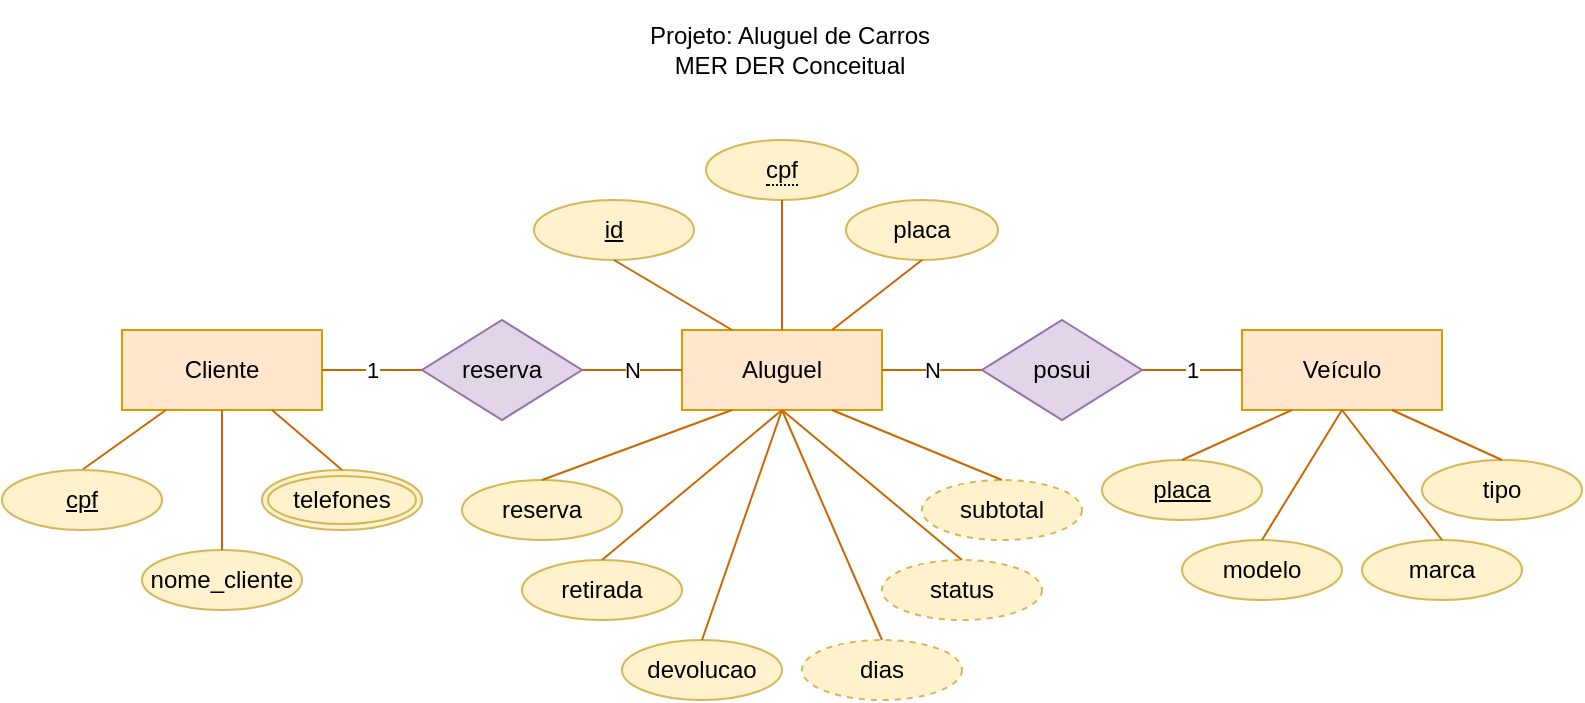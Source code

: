 <mxfile version="24.2.0" type="device">
  <diagram name="Página-1" id="qJOfrS9qw_YbrTrqkZ-V">
    <mxGraphModel dx="1434" dy="738" grid="1" gridSize="10" guides="1" tooltips="1" connect="1" arrows="1" fold="1" page="1" pageScale="1" pageWidth="827" pageHeight="1169" math="0" shadow="0">
      <root>
        <mxCell id="0" />
        <mxCell id="1" parent="0" />
        <mxCell id="0xBgSpml7eq0PEiL7iCG-1" value="Projeto: Aluguel de Carros&lt;div&gt;MER DER Conceitual&lt;/div&gt;" style="text;html=1;align=center;verticalAlign=middle;whiteSpace=wrap;rounded=0;" vertex="1" parent="1">
          <mxGeometry x="329" y="30" width="170" height="50" as="geometry" />
        </mxCell>
        <mxCell id="0xBgSpml7eq0PEiL7iCG-2" value="Cliente" style="whiteSpace=wrap;html=1;align=center;fillColor=#ffe6cc;strokeColor=#d79b00;" vertex="1" parent="1">
          <mxGeometry x="80" y="195" width="100" height="40" as="geometry" />
        </mxCell>
        <mxCell id="0xBgSpml7eq0PEiL7iCG-3" value="Veículo" style="whiteSpace=wrap;html=1;align=center;fillColor=#ffe6cc;strokeColor=#d79b00;" vertex="1" parent="1">
          <mxGeometry x="640" y="195" width="100" height="40" as="geometry" />
        </mxCell>
        <mxCell id="0xBgSpml7eq0PEiL7iCG-4" value="Aluguel" style="whiteSpace=wrap;html=1;align=center;fillColor=#ffe6cc;strokeColor=#d79b00;" vertex="1" parent="1">
          <mxGeometry x="360" y="195" width="100" height="40" as="geometry" />
        </mxCell>
        <mxCell id="0xBgSpml7eq0PEiL7iCG-8" style="rounded=0;orthogonalLoop=1;jettySize=auto;html=1;exitX=0.5;exitY=0;exitDx=0;exitDy=0;endArrow=none;endFill=0;strokeColor=#CC6600;" edge="1" parent="1" source="0xBgSpml7eq0PEiL7iCG-5" target="0xBgSpml7eq0PEiL7iCG-2">
          <mxGeometry relative="1" as="geometry" />
        </mxCell>
        <mxCell id="0xBgSpml7eq0PEiL7iCG-5" value="cpf" style="ellipse;whiteSpace=wrap;html=1;align=center;fontStyle=4;fillColor=#fff2cc;strokeColor=#d6b656;" vertex="1" parent="1">
          <mxGeometry x="20" y="265" width="80" height="30" as="geometry" />
        </mxCell>
        <mxCell id="0xBgSpml7eq0PEiL7iCG-6" value="nome_cliente" style="ellipse;whiteSpace=wrap;html=1;align=center;fillColor=#fff2cc;strokeColor=#d6b656;" vertex="1" parent="1">
          <mxGeometry x="90" y="305" width="80" height="30" as="geometry" />
        </mxCell>
        <mxCell id="0xBgSpml7eq0PEiL7iCG-7" value="telefones" style="ellipse;shape=doubleEllipse;margin=3;whiteSpace=wrap;html=1;align=center;fillColor=#fff2cc;strokeColor=#d6b656;" vertex="1" parent="1">
          <mxGeometry x="150" y="265" width="80" height="30" as="geometry" />
        </mxCell>
        <mxCell id="0xBgSpml7eq0PEiL7iCG-9" style="rounded=0;orthogonalLoop=1;jettySize=auto;html=1;exitX=0.5;exitY=0;exitDx=0;exitDy=0;endArrow=none;endFill=0;entryX=0.5;entryY=1;entryDx=0;entryDy=0;strokeColor=#CC6600;" edge="1" parent="1" source="0xBgSpml7eq0PEiL7iCG-6" target="0xBgSpml7eq0PEiL7iCG-2">
          <mxGeometry relative="1" as="geometry">
            <mxPoint x="70" y="275" as="sourcePoint" />
            <mxPoint x="112" y="245" as="targetPoint" />
          </mxGeometry>
        </mxCell>
        <mxCell id="0xBgSpml7eq0PEiL7iCG-10" style="rounded=0;orthogonalLoop=1;jettySize=auto;html=1;exitX=0.5;exitY=0;exitDx=0;exitDy=0;endArrow=none;endFill=0;entryX=0.75;entryY=1;entryDx=0;entryDy=0;strokeColor=#CC6600;" edge="1" parent="1" source="0xBgSpml7eq0PEiL7iCG-7" target="0xBgSpml7eq0PEiL7iCG-2">
          <mxGeometry relative="1" as="geometry">
            <mxPoint x="140" y="315" as="sourcePoint" />
            <mxPoint x="122" y="255" as="targetPoint" />
          </mxGeometry>
        </mxCell>
        <mxCell id="0xBgSpml7eq0PEiL7iCG-11" value="reserva" style="shape=rhombus;perimeter=rhombusPerimeter;whiteSpace=wrap;html=1;align=center;fillColor=#e1d5e7;strokeColor=#9673a6;" vertex="1" parent="1">
          <mxGeometry x="230" y="190" width="80" height="50" as="geometry" />
        </mxCell>
        <mxCell id="0xBgSpml7eq0PEiL7iCG-12" value="1" style="rounded=0;orthogonalLoop=1;jettySize=auto;html=1;exitX=0;exitY=0.5;exitDx=0;exitDy=0;endArrow=none;endFill=0;entryX=1;entryY=0.5;entryDx=0;entryDy=0;strokeColor=#CC6600;" edge="1" parent="1" source="0xBgSpml7eq0PEiL7iCG-11" target="0xBgSpml7eq0PEiL7iCG-2">
          <mxGeometry relative="1" as="geometry">
            <mxPoint x="200" y="275" as="sourcePoint" />
            <mxPoint x="165" y="245" as="targetPoint" />
          </mxGeometry>
        </mxCell>
        <mxCell id="0xBgSpml7eq0PEiL7iCG-13" value="N" style="rounded=0;orthogonalLoop=1;jettySize=auto;html=1;exitX=0;exitY=0.5;exitDx=0;exitDy=0;endArrow=none;endFill=0;entryX=1;entryY=0.5;entryDx=0;entryDy=0;strokeColor=#CC6600;" edge="1" parent="1" source="0xBgSpml7eq0PEiL7iCG-4" target="0xBgSpml7eq0PEiL7iCG-11">
          <mxGeometry relative="1" as="geometry">
            <mxPoint x="240" y="225" as="sourcePoint" />
            <mxPoint x="190" y="225" as="targetPoint" />
          </mxGeometry>
        </mxCell>
        <mxCell id="0xBgSpml7eq0PEiL7iCG-14" value="posui" style="shape=rhombus;perimeter=rhombusPerimeter;whiteSpace=wrap;html=1;align=center;fillColor=#e1d5e7;strokeColor=#9673a6;" vertex="1" parent="1">
          <mxGeometry x="510" y="190" width="80" height="50" as="geometry" />
        </mxCell>
        <mxCell id="0xBgSpml7eq0PEiL7iCG-15" value="1" style="rounded=0;orthogonalLoop=1;jettySize=auto;html=1;exitX=0;exitY=0.5;exitDx=0;exitDy=0;endArrow=none;endFill=0;entryX=1;entryY=0.5;entryDx=0;entryDy=0;strokeColor=#CC6600;" edge="1" parent="1" source="0xBgSpml7eq0PEiL7iCG-3" target="0xBgSpml7eq0PEiL7iCG-14">
          <mxGeometry relative="1" as="geometry">
            <mxPoint x="380" y="225" as="sourcePoint" />
            <mxPoint x="330" y="225" as="targetPoint" />
          </mxGeometry>
        </mxCell>
        <mxCell id="0xBgSpml7eq0PEiL7iCG-16" value="N" style="rounded=0;orthogonalLoop=1;jettySize=auto;html=1;exitX=0;exitY=0.5;exitDx=0;exitDy=0;endArrow=none;endFill=0;entryX=1;entryY=0.5;entryDx=0;entryDy=0;strokeColor=#CC6600;" edge="1" parent="1" source="0xBgSpml7eq0PEiL7iCG-14" target="0xBgSpml7eq0PEiL7iCG-4">
          <mxGeometry relative="1" as="geometry">
            <mxPoint x="650" y="230" as="sourcePoint" />
            <mxPoint x="600" y="230" as="targetPoint" />
          </mxGeometry>
        </mxCell>
        <mxCell id="0xBgSpml7eq0PEiL7iCG-17" value="id" style="ellipse;whiteSpace=wrap;html=1;align=center;fontStyle=4;fillColor=#fff2cc;strokeColor=#d6b656;" vertex="1" parent="1">
          <mxGeometry x="286" y="130" width="80" height="30" as="geometry" />
        </mxCell>
        <mxCell id="0xBgSpml7eq0PEiL7iCG-19" value="&lt;span style=&quot;border-bottom: 1px dotted&quot;&gt;cpf&lt;/span&gt;" style="ellipse;whiteSpace=wrap;html=1;align=center;fillColor=#fff2cc;strokeColor=#d6b656;" vertex="1" parent="1">
          <mxGeometry x="372" y="100" width="76" height="30" as="geometry" />
        </mxCell>
        <mxCell id="0xBgSpml7eq0PEiL7iCG-20" value="placa" style="ellipse;whiteSpace=wrap;html=1;align=center;fillColor=#fff2cc;strokeColor=#d6b656;" vertex="1" parent="1">
          <mxGeometry x="442" y="130" width="76" height="30" as="geometry" />
        </mxCell>
        <mxCell id="0xBgSpml7eq0PEiL7iCG-21" value="reserva" style="ellipse;whiteSpace=wrap;html=1;align=center;fillColor=#fff2cc;strokeColor=#d6b656;" vertex="1" parent="1">
          <mxGeometry x="250" y="270" width="80" height="30" as="geometry" />
        </mxCell>
        <mxCell id="0xBgSpml7eq0PEiL7iCG-22" value="retirada" style="ellipse;whiteSpace=wrap;html=1;align=center;fillColor=#fff2cc;strokeColor=#d6b656;" vertex="1" parent="1">
          <mxGeometry x="280" y="310" width="80" height="30" as="geometry" />
        </mxCell>
        <mxCell id="0xBgSpml7eq0PEiL7iCG-23" value="devolucao" style="ellipse;whiteSpace=wrap;html=1;align=center;fillColor=#fff2cc;strokeColor=#d6b656;" vertex="1" parent="1">
          <mxGeometry x="330" y="350" width="80" height="30" as="geometry" />
        </mxCell>
        <mxCell id="0xBgSpml7eq0PEiL7iCG-24" value="dias" style="ellipse;whiteSpace=wrap;html=1;align=center;dashed=1;fillColor=#fff2cc;strokeColor=#d6b656;" vertex="1" parent="1">
          <mxGeometry x="420" y="350" width="80" height="30" as="geometry" />
        </mxCell>
        <mxCell id="0xBgSpml7eq0PEiL7iCG-25" value="status" style="ellipse;whiteSpace=wrap;html=1;align=center;dashed=1;fillColor=#fff2cc;strokeColor=#d6b656;" vertex="1" parent="1">
          <mxGeometry x="460" y="310" width="80" height="30" as="geometry" />
        </mxCell>
        <mxCell id="0xBgSpml7eq0PEiL7iCG-26" value="subtotal" style="ellipse;whiteSpace=wrap;html=1;align=center;dashed=1;fillColor=#fff2cc;strokeColor=#d6b656;" vertex="1" parent="1">
          <mxGeometry x="480" y="270" width="80" height="30" as="geometry" />
        </mxCell>
        <mxCell id="0xBgSpml7eq0PEiL7iCG-27" style="rounded=0;orthogonalLoop=1;jettySize=auto;html=1;exitX=0.5;exitY=0;exitDx=0;exitDy=0;endArrow=none;endFill=0;entryX=0.25;entryY=1;entryDx=0;entryDy=0;strokeColor=#CC6600;" edge="1" parent="1" source="0xBgSpml7eq0PEiL7iCG-21" target="0xBgSpml7eq0PEiL7iCG-4">
          <mxGeometry relative="1" as="geometry">
            <mxPoint x="200" y="275" as="sourcePoint" />
            <mxPoint x="165" y="245" as="targetPoint" />
          </mxGeometry>
        </mxCell>
        <mxCell id="0xBgSpml7eq0PEiL7iCG-28" style="rounded=0;orthogonalLoop=1;jettySize=auto;html=1;exitX=0.5;exitY=0;exitDx=0;exitDy=0;endArrow=none;endFill=0;entryX=0.5;entryY=1;entryDx=0;entryDy=0;strokeColor=#CC6600;" edge="1" parent="1" source="0xBgSpml7eq0PEiL7iCG-22" target="0xBgSpml7eq0PEiL7iCG-4">
          <mxGeometry relative="1" as="geometry">
            <mxPoint x="300" y="280" as="sourcePoint" />
            <mxPoint x="395" y="245" as="targetPoint" />
          </mxGeometry>
        </mxCell>
        <mxCell id="0xBgSpml7eq0PEiL7iCG-29" style="rounded=0;orthogonalLoop=1;jettySize=auto;html=1;exitX=0.5;exitY=0;exitDx=0;exitDy=0;endArrow=none;endFill=0;entryX=0.5;entryY=1;entryDx=0;entryDy=0;strokeColor=#CC6600;" edge="1" parent="1" source="0xBgSpml7eq0PEiL7iCG-23" target="0xBgSpml7eq0PEiL7iCG-4">
          <mxGeometry relative="1" as="geometry">
            <mxPoint x="330" y="320" as="sourcePoint" />
            <mxPoint x="405" y="255" as="targetPoint" />
          </mxGeometry>
        </mxCell>
        <mxCell id="0xBgSpml7eq0PEiL7iCG-30" style="rounded=0;orthogonalLoop=1;jettySize=auto;html=1;exitX=0.5;exitY=0;exitDx=0;exitDy=0;endArrow=none;endFill=0;entryX=0.5;entryY=1;entryDx=0;entryDy=0;strokeColor=#CC6600;" edge="1" parent="1" source="0xBgSpml7eq0PEiL7iCG-24" target="0xBgSpml7eq0PEiL7iCG-4">
          <mxGeometry relative="1" as="geometry">
            <mxPoint x="380" y="360" as="sourcePoint" />
            <mxPoint x="415" y="265" as="targetPoint" />
          </mxGeometry>
        </mxCell>
        <mxCell id="0xBgSpml7eq0PEiL7iCG-31" style="rounded=0;orthogonalLoop=1;jettySize=auto;html=1;exitX=0.5;exitY=0;exitDx=0;exitDy=0;endArrow=none;endFill=0;entryX=0.5;entryY=1;entryDx=0;entryDy=0;strokeColor=#CC6600;" edge="1" parent="1" source="0xBgSpml7eq0PEiL7iCG-25" target="0xBgSpml7eq0PEiL7iCG-4">
          <mxGeometry relative="1" as="geometry">
            <mxPoint x="470" y="360" as="sourcePoint" />
            <mxPoint x="425" y="275" as="targetPoint" />
          </mxGeometry>
        </mxCell>
        <mxCell id="0xBgSpml7eq0PEiL7iCG-32" style="rounded=0;orthogonalLoop=1;jettySize=auto;html=1;exitX=0.5;exitY=0;exitDx=0;exitDy=0;endArrow=none;endFill=0;entryX=0.75;entryY=1;entryDx=0;entryDy=0;strokeColor=#CC6600;" edge="1" parent="1" source="0xBgSpml7eq0PEiL7iCG-26" target="0xBgSpml7eq0PEiL7iCG-4">
          <mxGeometry relative="1" as="geometry">
            <mxPoint x="510" y="320" as="sourcePoint" />
            <mxPoint x="435" y="285" as="targetPoint" />
          </mxGeometry>
        </mxCell>
        <mxCell id="0xBgSpml7eq0PEiL7iCG-33" style="rounded=0;orthogonalLoop=1;jettySize=auto;html=1;exitX=0.5;exitY=1;exitDx=0;exitDy=0;endArrow=none;endFill=0;entryX=0.25;entryY=0;entryDx=0;entryDy=0;strokeColor=#CC6600;" edge="1" parent="1" source="0xBgSpml7eq0PEiL7iCG-17" target="0xBgSpml7eq0PEiL7iCG-4">
          <mxGeometry relative="1" as="geometry">
            <mxPoint x="300" y="280" as="sourcePoint" />
            <mxPoint x="395" y="245" as="targetPoint" />
          </mxGeometry>
        </mxCell>
        <mxCell id="0xBgSpml7eq0PEiL7iCG-34" style="rounded=0;orthogonalLoop=1;jettySize=auto;html=1;exitX=0.5;exitY=1;exitDx=0;exitDy=0;endArrow=none;endFill=0;entryX=0.5;entryY=0;entryDx=0;entryDy=0;strokeColor=#CC6600;" edge="1" parent="1" source="0xBgSpml7eq0PEiL7iCG-19" target="0xBgSpml7eq0PEiL7iCG-4">
          <mxGeometry relative="1" as="geometry">
            <mxPoint x="336" y="170" as="sourcePoint" />
            <mxPoint x="395" y="205" as="targetPoint" />
          </mxGeometry>
        </mxCell>
        <mxCell id="0xBgSpml7eq0PEiL7iCG-35" style="rounded=0;orthogonalLoop=1;jettySize=auto;html=1;exitX=0.5;exitY=1;exitDx=0;exitDy=0;endArrow=none;endFill=0;entryX=0.75;entryY=0;entryDx=0;entryDy=0;strokeColor=#CC6600;" edge="1" parent="1" source="0xBgSpml7eq0PEiL7iCG-20" target="0xBgSpml7eq0PEiL7iCG-4">
          <mxGeometry relative="1" as="geometry">
            <mxPoint x="414" y="140" as="sourcePoint" />
            <mxPoint x="420" y="205" as="targetPoint" />
          </mxGeometry>
        </mxCell>
        <mxCell id="0xBgSpml7eq0PEiL7iCG-36" value="placa" style="ellipse;whiteSpace=wrap;html=1;align=center;fontStyle=4;fillColor=#fff2cc;strokeColor=#d6b656;" vertex="1" parent="1">
          <mxGeometry x="570" y="260" width="80" height="30" as="geometry" />
        </mxCell>
        <mxCell id="0xBgSpml7eq0PEiL7iCG-37" value="modelo" style="ellipse;whiteSpace=wrap;html=1;align=center;fillColor=#fff2cc;strokeColor=#d6b656;" vertex="1" parent="1">
          <mxGeometry x="610" y="300" width="80" height="30" as="geometry" />
        </mxCell>
        <mxCell id="0xBgSpml7eq0PEiL7iCG-39" value="marca" style="ellipse;whiteSpace=wrap;html=1;align=center;fillColor=#fff2cc;strokeColor=#d6b656;" vertex="1" parent="1">
          <mxGeometry x="700" y="300" width="80" height="30" as="geometry" />
        </mxCell>
        <mxCell id="0xBgSpml7eq0PEiL7iCG-40" value="tipo" style="ellipse;whiteSpace=wrap;html=1;align=center;fillColor=#fff2cc;strokeColor=#d6b656;" vertex="1" parent="1">
          <mxGeometry x="730" y="260" width="80" height="30" as="geometry" />
        </mxCell>
        <mxCell id="0xBgSpml7eq0PEiL7iCG-42" style="rounded=0;orthogonalLoop=1;jettySize=auto;html=1;exitX=0.5;exitY=0;exitDx=0;exitDy=0;endArrow=none;endFill=0;entryX=0.25;entryY=1;entryDx=0;entryDy=0;strokeColor=#CC6600;" edge="1" parent="1" source="0xBgSpml7eq0PEiL7iCG-36" target="0xBgSpml7eq0PEiL7iCG-3">
          <mxGeometry relative="1" as="geometry">
            <mxPoint x="530" y="280" as="sourcePoint" />
            <mxPoint x="445" y="245" as="targetPoint" />
          </mxGeometry>
        </mxCell>
        <mxCell id="0xBgSpml7eq0PEiL7iCG-43" style="rounded=0;orthogonalLoop=1;jettySize=auto;html=1;exitX=0.5;exitY=0;exitDx=0;exitDy=0;endArrow=none;endFill=0;entryX=0.5;entryY=1;entryDx=0;entryDy=0;strokeColor=#CC6600;" edge="1" parent="1" source="0xBgSpml7eq0PEiL7iCG-37" target="0xBgSpml7eq0PEiL7iCG-3">
          <mxGeometry relative="1" as="geometry">
            <mxPoint x="620" y="270" as="sourcePoint" />
            <mxPoint x="675" y="245" as="targetPoint" />
          </mxGeometry>
        </mxCell>
        <mxCell id="0xBgSpml7eq0PEiL7iCG-44" style="rounded=0;orthogonalLoop=1;jettySize=auto;html=1;exitX=0.5;exitY=0;exitDx=0;exitDy=0;endArrow=none;endFill=0;entryX=0.5;entryY=1;entryDx=0;entryDy=0;strokeColor=#CC6600;" edge="1" parent="1" source="0xBgSpml7eq0PEiL7iCG-39" target="0xBgSpml7eq0PEiL7iCG-3">
          <mxGeometry relative="1" as="geometry">
            <mxPoint x="660" y="310" as="sourcePoint" />
            <mxPoint x="700" y="245" as="targetPoint" />
          </mxGeometry>
        </mxCell>
        <mxCell id="0xBgSpml7eq0PEiL7iCG-45" style="rounded=0;orthogonalLoop=1;jettySize=auto;html=1;exitX=0.5;exitY=0;exitDx=0;exitDy=0;endArrow=none;endFill=0;entryX=0.75;entryY=1;entryDx=0;entryDy=0;strokeColor=#CC6600;" edge="1" parent="1" source="0xBgSpml7eq0PEiL7iCG-40" target="0xBgSpml7eq0PEiL7iCG-3">
          <mxGeometry relative="1" as="geometry">
            <mxPoint x="750" y="310" as="sourcePoint" />
            <mxPoint x="700" y="245" as="targetPoint" />
          </mxGeometry>
        </mxCell>
      </root>
    </mxGraphModel>
  </diagram>
</mxfile>

